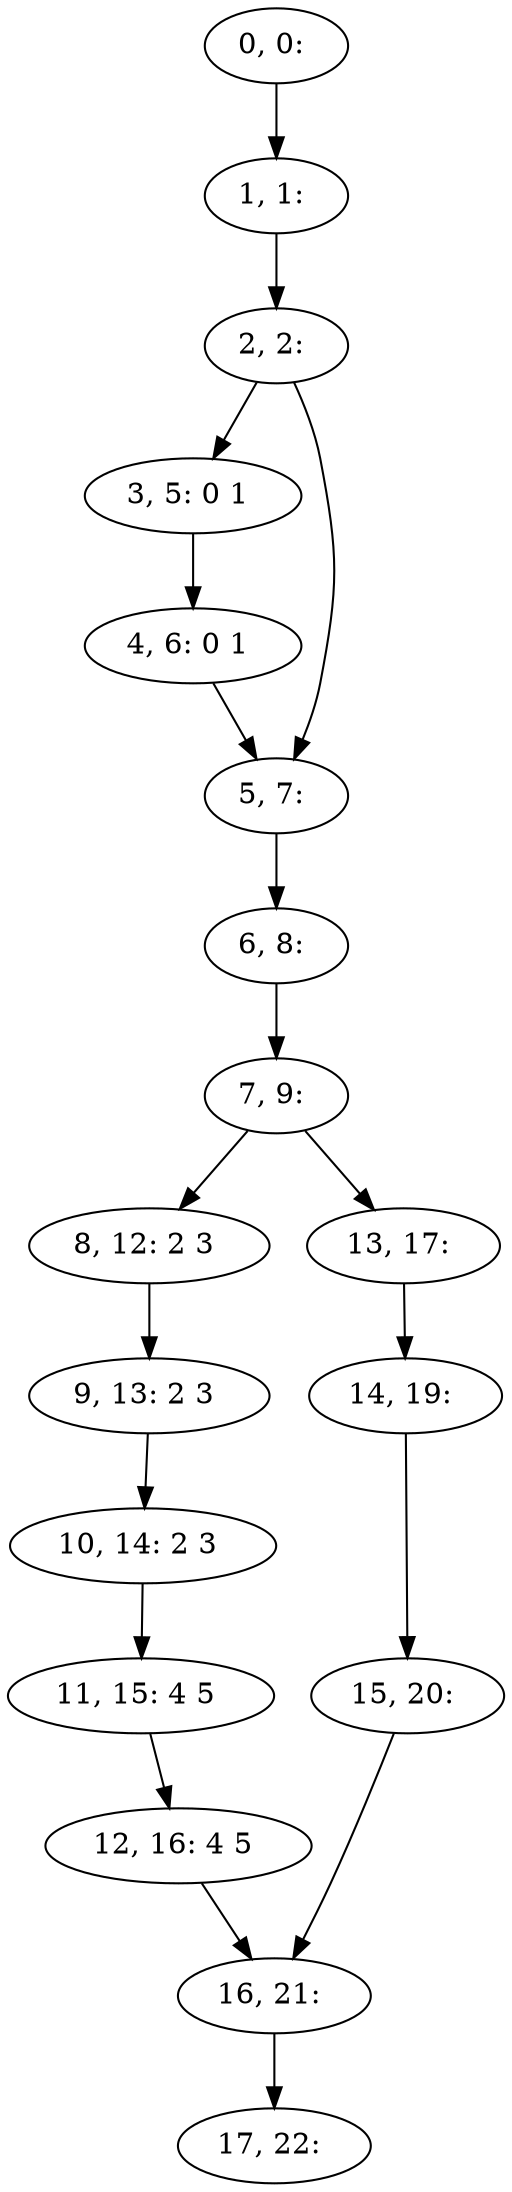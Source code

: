 digraph G {
0[label="0, 0: "];
1[label="1, 1: "];
2[label="2, 2: "];
3[label="3, 5: 0 1 "];
4[label="4, 6: 0 1 "];
5[label="5, 7: "];
6[label="6, 8: "];
7[label="7, 9: "];
8[label="8, 12: 2 3 "];
9[label="9, 13: 2 3 "];
10[label="10, 14: 2 3 "];
11[label="11, 15: 4 5 "];
12[label="12, 16: 4 5 "];
13[label="13, 17: "];
14[label="14, 19: "];
15[label="15, 20: "];
16[label="16, 21: "];
17[label="17, 22: "];
0->1 ;
1->2 ;
2->3 ;
2->5 ;
3->4 ;
4->5 ;
5->6 ;
6->7 ;
7->8 ;
7->13 ;
8->9 ;
9->10 ;
10->11 ;
11->12 ;
12->16 ;
13->14 ;
14->15 ;
15->16 ;
16->17 ;
}

